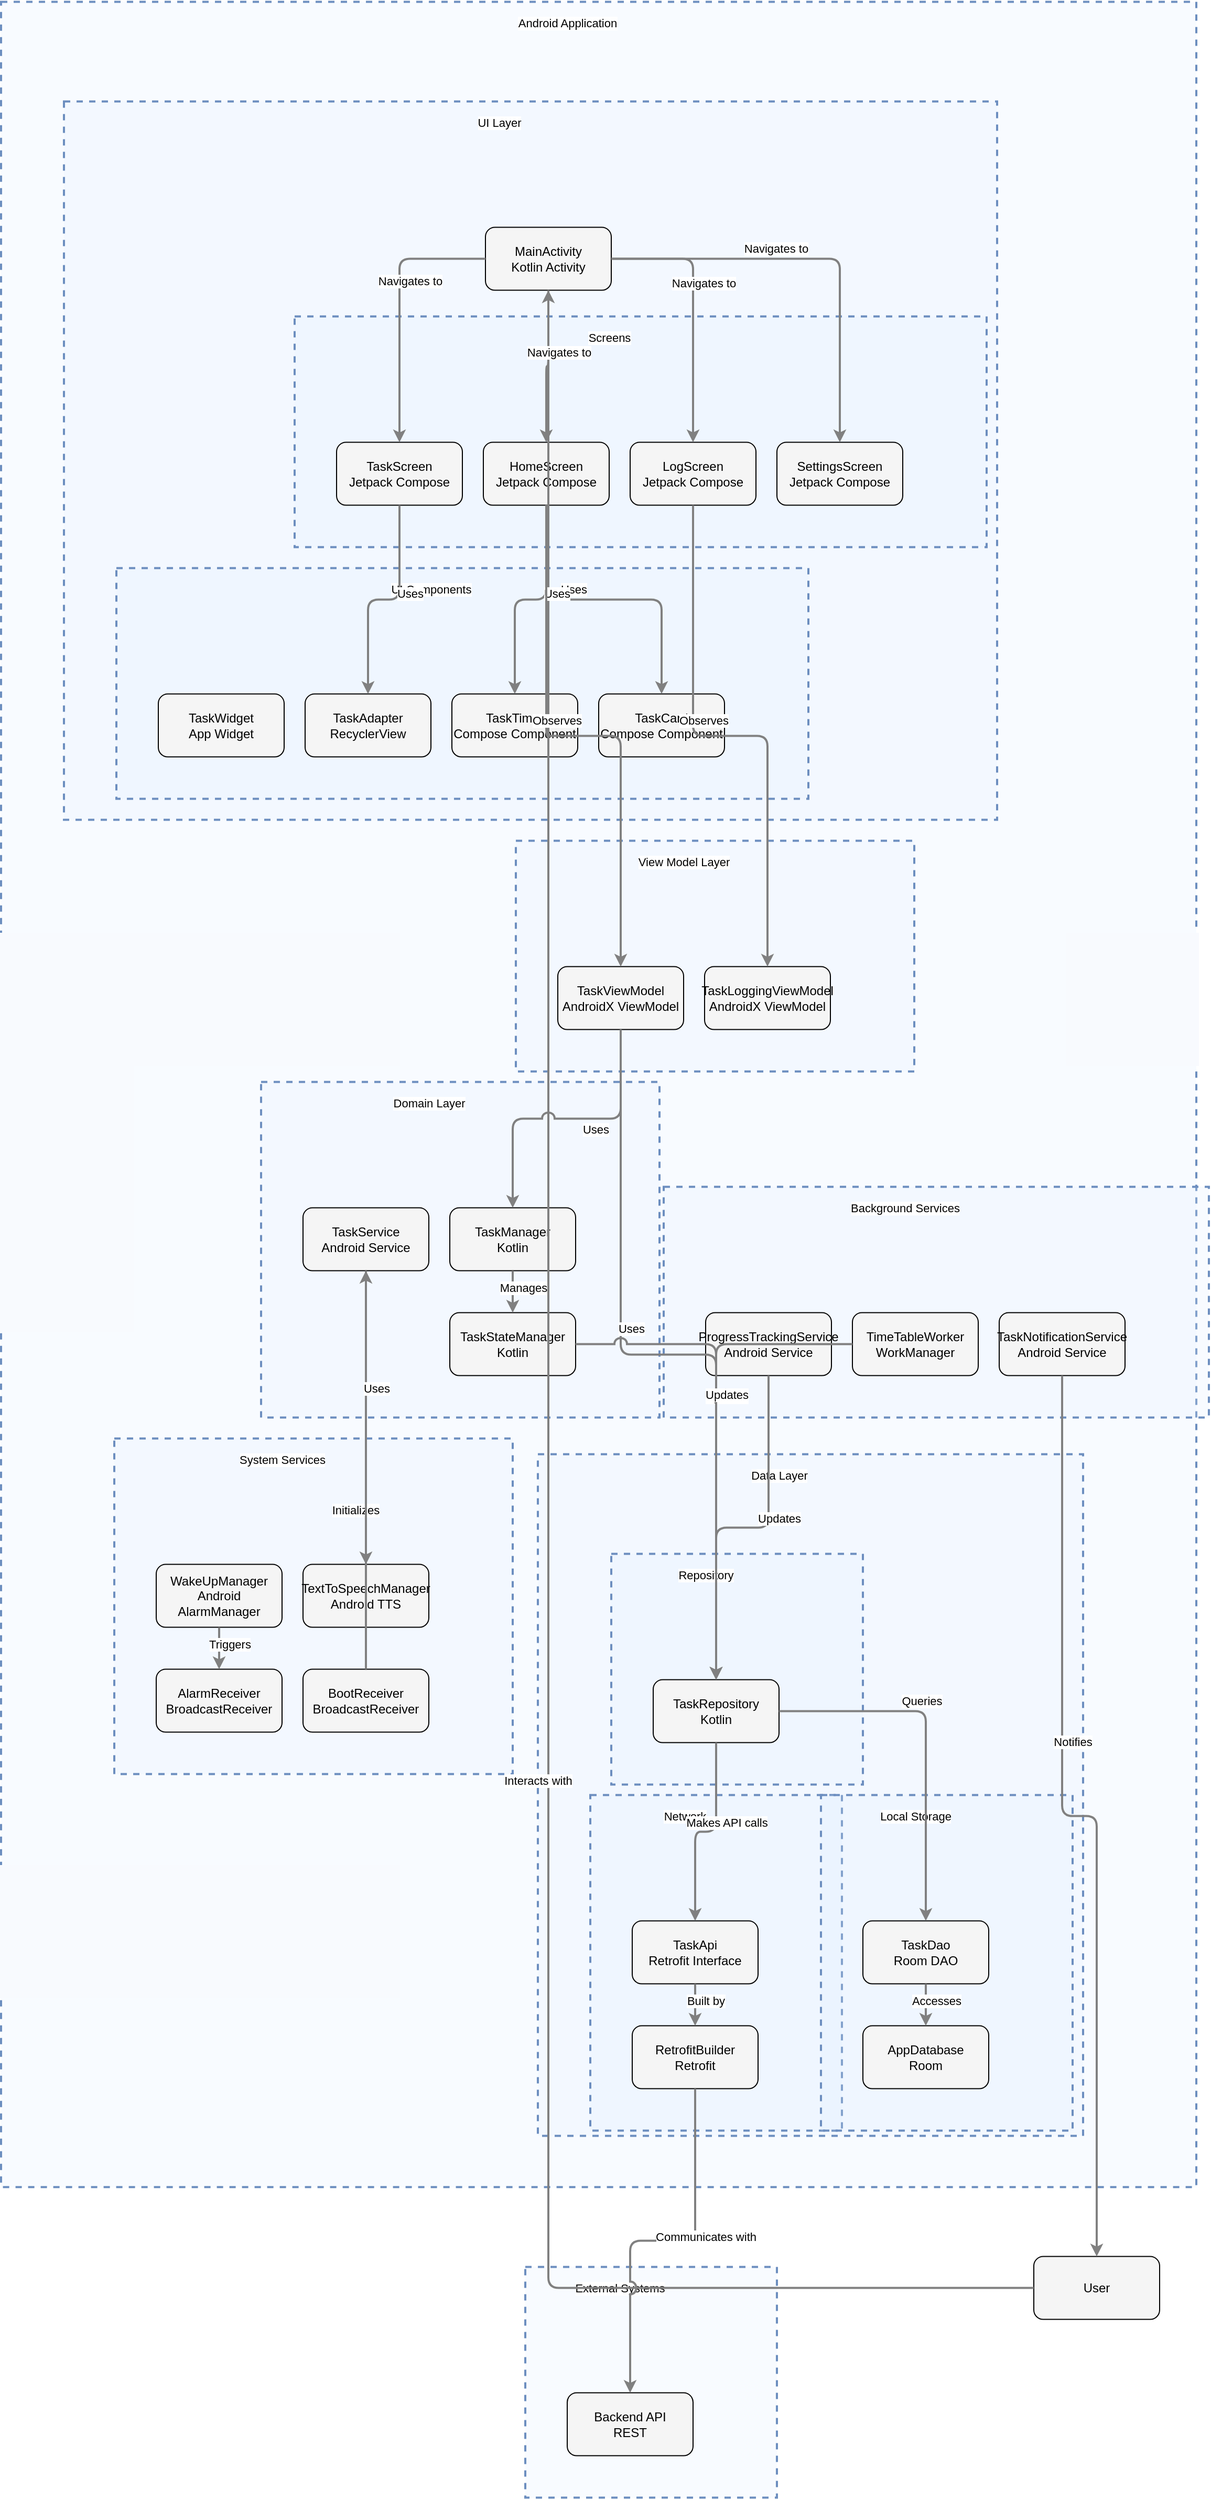 <?xml version="1.0" encoding="UTF-8"?>
      <mxfile version="14.6.5" type="device">
        <diagram id="codeviz-diagram" name="System Diagram">
          <mxGraphModel dx="1000" dy="1000" grid="1" gridSize="10" guides="1" tooltips="1" connect="1" arrows="1" fold="1" page="1" pageScale="1" pageWidth="1169" pageHeight="827" math="0" shadow="0">
            <root>
              <mxCell id="0"/>
              <mxCell id="1" parent="0"/>
              <mxCell id="Network" value="" style="html=1;whiteSpace=wrap;container=1;fillColor=#dae8fc;strokeColor=#6c8ebf;dashed=1;fillOpacity=20;strokeWidth=2;containerType=none;recursiveResize=0;movable=1;resizable=1;autosize=0;dropTarget=0" vertex="1" parent="subGraph8">
                <mxGeometry x="50" y="325" width="240" height="320" as="geometry"/>
              </mxCell>
              <mxCell id="Network_label" value="Network" style="edgeLabel;html=1;align=center;verticalAlign=middle;resizable=0;labelBackgroundColor=white;spacing=5" vertex="1" parent="subGraph8">
                <mxGeometry x="58" y="333" width="164" height="24" as="geometry"/>
              </mxCell>
<mxCell id="subGraph6" value="" style="html=1;whiteSpace=wrap;container=1;fillColor=#dae8fc;strokeColor=#6c8ebf;dashed=1;fillOpacity=20;strokeWidth=2;containerType=none;recursiveResize=0;movable=1;resizable=1;autosize=0;dropTarget=0" vertex="1" parent="subGraph8">
                <mxGeometry x="270" y="325" width="240" height="320" as="geometry"/>
              </mxCell>
              <mxCell id="subGraph6_label" value="Local Storage" style="edgeLabel;html=1;align=center;verticalAlign=middle;resizable=0;labelBackgroundColor=white;spacing=5" vertex="1" parent="subGraph8">
                <mxGeometry x="278" y="333" width="164" height="24" as="geometry"/>
              </mxCell>
<mxCell id="Repository" value="" style="html=1;whiteSpace=wrap;container=1;fillColor=#dae8fc;strokeColor=#6c8ebf;dashed=1;fillOpacity=20;strokeWidth=2;containerType=none;recursiveResize=0;movable=1;resizable=1;autosize=0;dropTarget=0" vertex="1" parent="subGraph8">
                <mxGeometry x="70" y="95" width="240" height="220" as="geometry"/>
              </mxCell>
              <mxCell id="Repository_label" value="Repository" style="edgeLabel;html=1;align=center;verticalAlign=middle;resizable=0;labelBackgroundColor=white;spacing=5" vertex="1" parent="subGraph8">
                <mxGeometry x="78" y="103" width="164" height="24" as="geometry"/>
              </mxCell>
<mxCell id="subGraph1" value="" style="html=1;whiteSpace=wrap;container=1;fillColor=#dae8fc;strokeColor=#6c8ebf;dashed=1;fillOpacity=20;strokeWidth=2;containerType=none;recursiveResize=0;movable=1;resizable=1;autosize=0;dropTarget=0" vertex="1" parent="subGraph2">
                <mxGeometry x="50" y="445" width="660" height="220" as="geometry"/>
              </mxCell>
              <mxCell id="subGraph1_label" value="UI Components" style="edgeLabel;html=1;align=center;verticalAlign=middle;resizable=0;labelBackgroundColor=white;spacing=5" vertex="1" parent="subGraph2">
                <mxGeometry x="58" y="453" width="584" height="24" as="geometry"/>
              </mxCell>
<mxCell id="Screens" value="" style="html=1;whiteSpace=wrap;container=1;fillColor=#dae8fc;strokeColor=#6c8ebf;dashed=1;fillOpacity=20;strokeWidth=2;containerType=none;recursiveResize=0;movable=1;resizable=1;autosize=0;dropTarget=0" vertex="1" parent="subGraph2">
                <mxGeometry x="220" y="205" width="660" height="220" as="geometry"/>
              </mxCell>
              <mxCell id="Screens_label" value="Screens" style="edgeLabel;html=1;align=center;verticalAlign=middle;resizable=0;labelBackgroundColor=white;spacing=5" vertex="1" parent="subGraph2">
                <mxGeometry x="228" y="213" width="584" height="24" as="geometry"/>
              </mxCell>
<mxCell id="subGraph10" value="" style="html=1;whiteSpace=wrap;container=1;fillColor=#dae8fc;strokeColor=#6c8ebf;dashed=1;fillOpacity=20;strokeWidth=2;containerType=none;recursiveResize=0;movable=1;resizable=1;autosize=0;dropTarget=0" vertex="1" parent="subGraph11">
                <mxGeometry x="108" y="1370" width="380" height="320" as="geometry"/>
              </mxCell>
              <mxCell id="subGraph10_label" value="System Services" style="edgeLabel;html=1;align=center;verticalAlign=middle;resizable=0;labelBackgroundColor=white;spacing=5" vertex="1" parent="subGraph11">
                <mxGeometry x="116" y="1378" width="304" height="24" as="geometry"/>
              </mxCell>
<mxCell id="subGraph9" value="" style="html=1;whiteSpace=wrap;container=1;fillColor=#dae8fc;strokeColor=#6c8ebf;dashed=1;fillOpacity=20;strokeWidth=2;containerType=none;recursiveResize=0;movable=1;resizable=1;autosize=0;dropTarget=0" vertex="1" parent="subGraph11">
                <mxGeometry x="632" y="1130" width="520" height="220" as="geometry"/>
              </mxCell>
              <mxCell id="subGraph9_label" value="Background Services" style="edgeLabel;html=1;align=center;verticalAlign=middle;resizable=0;labelBackgroundColor=white;spacing=5" vertex="1" parent="subGraph11">
                <mxGeometry x="640" y="1138" width="444" height="24" as="geometry"/>
              </mxCell>
<mxCell id="subGraph8" value="" style="html=1;whiteSpace=wrap;container=1;fillColor=#dae8fc;strokeColor=#6c8ebf;dashed=1;fillOpacity=20;strokeWidth=2;containerType=none;recursiveResize=0;movable=1;resizable=1;autosize=0;dropTarget=0" vertex="1" parent="subGraph11">
                <mxGeometry x="512" y="1385" width="520" height="650" as="geometry"/>
              </mxCell>
              <mxCell id="subGraph8_label" value="Data Layer" style="edgeLabel;html=1;align=center;verticalAlign=middle;resizable=0;labelBackgroundColor=white;spacing=5" vertex="1" parent="subGraph11">
                <mxGeometry x="520" y="1393" width="444" height="24" as="geometry"/>
              </mxCell>
<mxCell id="subGraph4" value="" style="html=1;whiteSpace=wrap;container=1;fillColor=#dae8fc;strokeColor=#6c8ebf;dashed=1;fillOpacity=20;strokeWidth=2;containerType=none;recursiveResize=0;movable=1;resizable=1;autosize=0;dropTarget=0" vertex="1" parent="subGraph11">
                <mxGeometry x="248" y="1030" width="380" height="320" as="geometry"/>
              </mxCell>
              <mxCell id="subGraph4_label" value="Domain Layer" style="edgeLabel;html=1;align=center;verticalAlign=middle;resizable=0;labelBackgroundColor=white;spacing=5" vertex="1" parent="subGraph11">
                <mxGeometry x="256" y="1038" width="304" height="24" as="geometry"/>
              </mxCell>
<mxCell id="subGraph3" value="" style="html=1;whiteSpace=wrap;container=1;fillColor=#dae8fc;strokeColor=#6c8ebf;dashed=1;fillOpacity=20;strokeWidth=2;containerType=none;recursiveResize=0;movable=1;resizable=1;autosize=0;dropTarget=0" vertex="1" parent="subGraph11">
                <mxGeometry x="491" y="800" width="380" height="220" as="geometry"/>
              </mxCell>
              <mxCell id="subGraph3_label" value="View Model Layer" style="edgeLabel;html=1;align=center;verticalAlign=middle;resizable=0;labelBackgroundColor=white;spacing=5" vertex="1" parent="subGraph11">
                <mxGeometry x="499" y="808" width="304" height="24" as="geometry"/>
              </mxCell>
<mxCell id="subGraph2" value="" style="html=1;whiteSpace=wrap;container=1;fillColor=#dae8fc;strokeColor=#6c8ebf;dashed=1;fillOpacity=20;strokeWidth=2;containerType=none;recursiveResize=0;movable=1;resizable=1;autosize=0;dropTarget=0" vertex="1" parent="subGraph11">
                <mxGeometry x="60" y="95" width="890" height="685" as="geometry"/>
              </mxCell>
              <mxCell id="subGraph2_label" value="UI Layer" style="edgeLabel;html=1;align=center;verticalAlign=middle;resizable=0;labelBackgroundColor=white;spacing=5" vertex="1" parent="subGraph11">
                <mxGeometry x="68" y="103" width="814" height="24" as="geometry"/>
              </mxCell>
<mxCell id="subGraph12" value="" style="html=1;whiteSpace=wrap;container=1;fillColor=#dae8fc;strokeColor=#6c8ebf;dashed=1;fillOpacity=20;strokeWidth=2;containerType=none;recursiveResize=0;movable=1;resizable=1;autosize=0;dropTarget=0" vertex="1" parent="1">
                <mxGeometry x="554" y="2228.8" width="240" height="220" as="geometry"/>
              </mxCell>
              <mxCell id="subGraph12_label" value="External Systems" style="edgeLabel;html=1;align=center;verticalAlign=middle;resizable=0;labelBackgroundColor=white;spacing=5" vertex="1" parent="1">
                <mxGeometry x="562" y="2236.8" width="164" height="24" as="geometry"/>
              </mxCell>
<mxCell id="subGraph11" value="" style="html=1;whiteSpace=wrap;container=1;fillColor=#dae8fc;strokeColor=#6c8ebf;dashed=1;fillOpacity=20;strokeWidth=2;containerType=none;recursiveResize=0;movable=1;resizable=1;autosize=0;dropTarget=0" vertex="1" parent="1">
                <mxGeometry x="54" y="68.8" width="1140" height="2083.8" as="geometry"/>
              </mxCell>
              <mxCell id="subGraph11_label" value="Android Application" style="edgeLabel;html=1;align=center;verticalAlign=middle;resizable=0;labelBackgroundColor=white;spacing=5" vertex="1" parent="1">
                <mxGeometry x="62" y="76.8" width="1064" height="24" as="geometry"/>
              </mxCell>
              <mxCell id="User" value="User" style="rounded=1;whiteSpace=wrap;html=1;fillColor=#f5f5f5" vertex="1" parent="1">
                    <mxGeometry x="1039" y="2218.8" width="120" height="60" as="geometry"/>
                  </mxCell>
<mxCell id="MainActivity" value="MainActivity&lt;br&gt;Kotlin Activity" style="rounded=1;whiteSpace=wrap;html=1;fillColor=#f5f5f5" vertex="1" parent="subGraph2">
                    <mxGeometry x="402" y="120" width="120" height="60" as="geometry"/>
                  </mxCell>
<mxCell id="HomeScreen" value="HomeScreen&lt;br&gt;Jetpack Compose" style="rounded=1;whiteSpace=wrap;html=1;fillColor=#f5f5f5" vertex="1" parent="Screens">
                    <mxGeometry x="180" y="120" width="120" height="60" as="geometry"/>
                  </mxCell>
<mxCell id="LogScreen" value="LogScreen&lt;br&gt;Jetpack Compose" style="rounded=1;whiteSpace=wrap;html=1;fillColor=#f5f5f5" vertex="1" parent="Screens">
                    <mxGeometry x="320" y="120" width="120" height="60" as="geometry"/>
                  </mxCell>
<mxCell id="SettingsScreen" value="SettingsScreen&lt;br&gt;Jetpack Compose" style="rounded=1;whiteSpace=wrap;html=1;fillColor=#f5f5f5" vertex="1" parent="Screens">
                    <mxGeometry x="460" y="120" width="120" height="60" as="geometry"/>
                  </mxCell>
<mxCell id="TaskScreen" value="TaskScreen&lt;br&gt;Jetpack Compose" style="rounded=1;whiteSpace=wrap;html=1;fillColor=#f5f5f5" vertex="1" parent="Screens">
                    <mxGeometry x="40" y="120" width="120" height="60" as="geometry"/>
                  </mxCell>
<mxCell id="TaskCard" value="TaskCard&lt;br&gt;Compose Component" style="rounded=1;whiteSpace=wrap;html=1;fillColor=#f5f5f5" vertex="1" parent="subGraph1">
                    <mxGeometry x="460" y="120" width="120" height="60" as="geometry"/>
                  </mxCell>
<mxCell id="TaskTimer" value="TaskTimer&lt;br&gt;Compose Component" style="rounded=1;whiteSpace=wrap;html=1;fillColor=#f5f5f5" vertex="1" parent="subGraph1">
                    <mxGeometry x="320" y="120" width="120" height="60" as="geometry"/>
                  </mxCell>
<mxCell id="TaskWidget" value="TaskWidget&lt;br&gt;App Widget" style="rounded=1;whiteSpace=wrap;html=1;fillColor=#f5f5f5" vertex="1" parent="subGraph1">
                    <mxGeometry x="40" y="120" width="120" height="60" as="geometry"/>
                  </mxCell>
<mxCell id="TaskAdapter" value="TaskAdapter&lt;br&gt;RecyclerView" style="rounded=1;whiteSpace=wrap;html=1;fillColor=#f5f5f5" vertex="1" parent="subGraph1">
                    <mxGeometry x="180" y="120" width="120" height="60" as="geometry"/>
                  </mxCell>
<mxCell id="TaskViewModel" value="TaskViewModel&lt;br&gt;AndroidX ViewModel" style="rounded=1;whiteSpace=wrap;html=1;fillColor=#f5f5f5" vertex="1" parent="subGraph3">
                    <mxGeometry x="40" y="120" width="120" height="60" as="geometry"/>
                  </mxCell>
<mxCell id="TaskLoggingViewModel" value="TaskLoggingViewModel&lt;br&gt;AndroidX ViewModel" style="rounded=1;whiteSpace=wrap;html=1;fillColor=#f5f5f5" vertex="1" parent="subGraph3">
                    <mxGeometry x="180" y="120" width="120" height="60" as="geometry"/>
                  </mxCell>
<mxCell id="TaskManager" value="TaskManager&lt;br&gt;Kotlin" style="rounded=1;whiteSpace=wrap;html=1;fillColor=#f5f5f5" vertex="1" parent="subGraph4">
                    <mxGeometry x="180" y="120" width="120" height="60" as="geometry"/>
                  </mxCell>
<mxCell id="TaskStateManager" value="TaskStateManager&lt;br&gt;Kotlin" style="rounded=1;whiteSpace=wrap;html=1;fillColor=#f5f5f5" vertex="1" parent="subGraph4">
                    <mxGeometry x="180" y="220" width="120" height="60" as="geometry"/>
                  </mxCell>
<mxCell id="TaskService" value="TaskService&lt;br&gt;Android Service" style="rounded=1;whiteSpace=wrap;html=1;fillColor=#f5f5f5" vertex="1" parent="subGraph4">
                    <mxGeometry x="40" y="120" width="120" height="60" as="geometry"/>
                  </mxCell>
<mxCell id="TaskRepository" value="TaskRepository&lt;br&gt;Kotlin" style="rounded=1;whiteSpace=wrap;html=1;fillColor=#f5f5f5" vertex="1" parent="Repository">
                    <mxGeometry x="40" y="120" width="120" height="60" as="geometry"/>
                  </mxCell>
<mxCell id="AppDatabase" value="AppDatabase&lt;br&gt;Room" style="rounded=1;whiteSpace=wrap;html=1;fillColor=#f5f5f5" vertex="1" parent="subGraph6">
                    <mxGeometry x="40" y="220" width="120" height="60" as="geometry"/>
                  </mxCell>
<mxCell id="TaskDao" value="TaskDao&lt;br&gt;Room DAO" style="rounded=1;whiteSpace=wrap;html=1;fillColor=#f5f5f5" vertex="1" parent="subGraph6">
                    <mxGeometry x="40" y="120" width="120" height="60" as="geometry"/>
                  </mxCell>
<mxCell id="RetrofitBuilder" value="RetrofitBuilder&lt;br&gt;Retrofit" style="rounded=1;whiteSpace=wrap;html=1;fillColor=#f5f5f5" vertex="1" parent="Network">
                    <mxGeometry x="40" y="220" width="120" height="60" as="geometry"/>
                  </mxCell>
<mxCell id="TaskApi" value="TaskApi&lt;br&gt;Retrofit Interface" style="rounded=1;whiteSpace=wrap;html=1;fillColor=#f5f5f5" vertex="1" parent="Network">
                    <mxGeometry x="40" y="120" width="120" height="60" as="geometry"/>
                  </mxCell>
<mxCell id="TimeTableWorker" value="TimeTableWorker&lt;br&gt;WorkManager" style="rounded=1;whiteSpace=wrap;html=1;fillColor=#f5f5f5" vertex="1" parent="subGraph9">
                    <mxGeometry x="180" y="120" width="120" height="60" as="geometry"/>
                  </mxCell>
<mxCell id="ProgressTrackingService" value="ProgressTrackingService&lt;br&gt;Android Service" style="rounded=1;whiteSpace=wrap;html=1;fillColor=#f5f5f5" vertex="1" parent="subGraph9">
                    <mxGeometry x="40" y="120" width="120" height="60" as="geometry"/>
                  </mxCell>
<mxCell id="TaskNotificationService" value="TaskNotificationService&lt;br&gt;Android Service" style="rounded=1;whiteSpace=wrap;html=1;fillColor=#f5f5f5" vertex="1" parent="subGraph9">
                    <mxGeometry x="320" y="120" width="120" height="60" as="geometry"/>
                  </mxCell>
<mxCell id="TextToSpeechManager" value="TextToSpeechManager&lt;br&gt;Android TTS" style="rounded=1;whiteSpace=wrap;html=1;fillColor=#f5f5f5" vertex="1" parent="subGraph10">
                    <mxGeometry x="180" y="120" width="120" height="60" as="geometry"/>
                  </mxCell>
<mxCell id="WakeUpManager" value="WakeUpManager&lt;br&gt;Android AlarmManager" style="rounded=1;whiteSpace=wrap;html=1;fillColor=#f5f5f5" vertex="1" parent="subGraph10">
                    <mxGeometry x="40" y="120" width="120" height="60" as="geometry"/>
                  </mxCell>
<mxCell id="AlarmReceiver" value="AlarmReceiver&lt;br&gt;BroadcastReceiver" style="rounded=1;whiteSpace=wrap;html=1;fillColor=#f5f5f5" vertex="1" parent="subGraph10">
                    <mxGeometry x="40" y="220" width="120" height="60" as="geometry"/>
                  </mxCell>
<mxCell id="BootReceiver" value="BootReceiver&lt;br&gt;BroadcastReceiver" style="rounded=1;whiteSpace=wrap;html=1;fillColor=#f5f5f5" vertex="1" parent="subGraph10">
                    <mxGeometry x="180" y="220" width="120" height="60" as="geometry"/>
                  </mxCell>
<mxCell id="Backend" value="Backend API&lt;br&gt;REST" style="rounded=1;whiteSpace=wrap;html=1;fillColor=#f5f5f5" vertex="1" parent="subGraph12">
                    <mxGeometry x="40" y="120" width="120" height="60" as="geometry"/>
                  </mxCell>
              <mxCell id="edge-L_User_MainActivity_0" style="edgeStyle=orthogonalEdgeStyle;rounded=1;orthogonalLoop=1;jettySize=auto;html=1;strokeColor=#808080;strokeWidth=2;jumpStyle=arc;jumpSize=10;spacing=15;labelBackgroundColor=white;labelBorderColor=none" edge="1" parent="1" source="User" target="MainActivity">
                  <mxGeometry relative="1" as="geometry"/>
                </mxCell>
                <mxCell id="edge-L_User_MainActivity_0_label" value="Interacts with" style="edgeLabel;html=1;align=center;verticalAlign=middle;resizable=0;points=[];" vertex="1" connectable="0" parent="edge-L_User_MainActivity_0">
                  <mxGeometry x="-0.2" y="10" relative="1" as="geometry">
                    <mxPoint as="offset"/>
                  </mxGeometry>
                </mxCell>
<mxCell id="edge-L_MainActivity_HomeScreen_1" style="edgeStyle=orthogonalEdgeStyle;rounded=1;orthogonalLoop=1;jettySize=auto;html=1;strokeColor=#808080;strokeWidth=2;jumpStyle=arc;jumpSize=10;spacing=15;labelBackgroundColor=white;labelBorderColor=none" edge="1" parent="1" source="MainActivity" target="HomeScreen">
                  <mxGeometry relative="1" as="geometry"/>
                </mxCell>
                <mxCell id="edge-L_MainActivity_HomeScreen_1_label" value="Navigates to" style="edgeLabel;html=1;align=center;verticalAlign=middle;resizable=0;points=[];" vertex="1" connectable="0" parent="edge-L_MainActivity_HomeScreen_1">
                  <mxGeometry x="-0.2" y="10" relative="1" as="geometry">
                    <mxPoint as="offset"/>
                  </mxGeometry>
                </mxCell>
<mxCell id="edge-L_MainActivity_LogScreen_2" style="edgeStyle=orthogonalEdgeStyle;rounded=1;orthogonalLoop=1;jettySize=auto;html=1;strokeColor=#808080;strokeWidth=2;jumpStyle=arc;jumpSize=10;spacing=15;labelBackgroundColor=white;labelBorderColor=none" edge="1" parent="1" source="MainActivity" target="LogScreen">
                  <mxGeometry relative="1" as="geometry"/>
                </mxCell>
                <mxCell id="edge-L_MainActivity_LogScreen_2_label" value="Navigates to" style="edgeLabel;html=1;align=center;verticalAlign=middle;resizable=0;points=[];" vertex="1" connectable="0" parent="edge-L_MainActivity_LogScreen_2">
                  <mxGeometry x="-0.2" y="10" relative="1" as="geometry">
                    <mxPoint as="offset"/>
                  </mxGeometry>
                </mxCell>
<mxCell id="edge-L_MainActivity_SettingsScreen_3" style="edgeStyle=orthogonalEdgeStyle;rounded=1;orthogonalLoop=1;jettySize=auto;html=1;strokeColor=#808080;strokeWidth=2;jumpStyle=arc;jumpSize=10;spacing=15;labelBackgroundColor=white;labelBorderColor=none" edge="1" parent="1" source="MainActivity" target="SettingsScreen">
                  <mxGeometry relative="1" as="geometry"/>
                </mxCell>
                <mxCell id="edge-L_MainActivity_SettingsScreen_3_label" value="Navigates to" style="edgeLabel;html=1;align=center;verticalAlign=middle;resizable=0;points=[];" vertex="1" connectable="0" parent="edge-L_MainActivity_SettingsScreen_3">
                  <mxGeometry x="-0.2" y="10" relative="1" as="geometry">
                    <mxPoint as="offset"/>
                  </mxGeometry>
                </mxCell>
<mxCell id="edge-L_MainActivity_TaskScreen_4" style="edgeStyle=orthogonalEdgeStyle;rounded=1;orthogonalLoop=1;jettySize=auto;html=1;strokeColor=#808080;strokeWidth=2;jumpStyle=arc;jumpSize=10;spacing=15;labelBackgroundColor=white;labelBorderColor=none" edge="1" parent="1" source="MainActivity" target="TaskScreen">
                  <mxGeometry relative="1" as="geometry"/>
                </mxCell>
                <mxCell id="edge-L_MainActivity_TaskScreen_4_label" value="Navigates to" style="edgeLabel;html=1;align=center;verticalAlign=middle;resizable=0;points=[];" vertex="1" connectable="0" parent="edge-L_MainActivity_TaskScreen_4">
                  <mxGeometry x="-0.2" y="10" relative="1" as="geometry">
                    <mxPoint as="offset"/>
                  </mxGeometry>
                </mxCell>
<mxCell id="edge-L_HomeScreen_TaskCard_5" style="edgeStyle=orthogonalEdgeStyle;rounded=1;orthogonalLoop=1;jettySize=auto;html=1;strokeColor=#808080;strokeWidth=2;jumpStyle=arc;jumpSize=10;spacing=15;labelBackgroundColor=white;labelBorderColor=none" edge="1" parent="1" source="HomeScreen" target="TaskCard">
                  <mxGeometry relative="1" as="geometry"/>
                </mxCell>
                <mxCell id="edge-L_HomeScreen_TaskCard_5_label" value="Uses" style="edgeLabel;html=1;align=center;verticalAlign=middle;resizable=0;points=[];" vertex="1" connectable="0" parent="edge-L_HomeScreen_TaskCard_5">
                  <mxGeometry x="-0.2" y="10" relative="1" as="geometry">
                    <mxPoint as="offset"/>
                  </mxGeometry>
                </mxCell>
<mxCell id="edge-L_HomeScreen_TaskTimer_6" style="edgeStyle=orthogonalEdgeStyle;rounded=1;orthogonalLoop=1;jettySize=auto;html=1;strokeColor=#808080;strokeWidth=2;jumpStyle=arc;jumpSize=10;spacing=15;labelBackgroundColor=white;labelBorderColor=none" edge="1" parent="1" source="HomeScreen" target="TaskTimer">
                  <mxGeometry relative="1" as="geometry"/>
                </mxCell>
                <mxCell id="edge-L_HomeScreen_TaskTimer_6_label" value="Uses" style="edgeLabel;html=1;align=center;verticalAlign=middle;resizable=0;points=[];" vertex="1" connectable="0" parent="edge-L_HomeScreen_TaskTimer_6">
                  <mxGeometry x="-0.2" y="10" relative="1" as="geometry">
                    <mxPoint as="offset"/>
                  </mxGeometry>
                </mxCell>
<mxCell id="edge-L_TaskScreen_TaskAdapter_7" style="edgeStyle=orthogonalEdgeStyle;rounded=1;orthogonalLoop=1;jettySize=auto;html=1;strokeColor=#808080;strokeWidth=2;jumpStyle=arc;jumpSize=10;spacing=15;labelBackgroundColor=white;labelBorderColor=none" edge="1" parent="1" source="TaskScreen" target="TaskAdapter">
                  <mxGeometry relative="1" as="geometry"/>
                </mxCell>
                <mxCell id="edge-L_TaskScreen_TaskAdapter_7_label" value="Uses" style="edgeLabel;html=1;align=center;verticalAlign=middle;resizable=0;points=[];" vertex="1" connectable="0" parent="edge-L_TaskScreen_TaskAdapter_7">
                  <mxGeometry x="-0.2" y="10" relative="1" as="geometry">
                    <mxPoint as="offset"/>
                  </mxGeometry>
                </mxCell>
<mxCell id="edge-L_HomeScreen_TaskViewModel_8" style="edgeStyle=orthogonalEdgeStyle;rounded=1;orthogonalLoop=1;jettySize=auto;html=1;strokeColor=#808080;strokeWidth=2;jumpStyle=arc;jumpSize=10;spacing=15;labelBackgroundColor=white;labelBorderColor=none" edge="1" parent="1" source="HomeScreen" target="TaskViewModel">
                  <mxGeometry relative="1" as="geometry"/>
                </mxCell>
                <mxCell id="edge-L_HomeScreen_TaskViewModel_8_label" value="Observes" style="edgeLabel;html=1;align=center;verticalAlign=middle;resizable=0;points=[];" vertex="1" connectable="0" parent="edge-L_HomeScreen_TaskViewModel_8">
                  <mxGeometry x="-0.2" y="10" relative="1" as="geometry">
                    <mxPoint as="offset"/>
                  </mxGeometry>
                </mxCell>
<mxCell id="edge-L_LogScreen_TaskLoggingViewModel_9" style="edgeStyle=orthogonalEdgeStyle;rounded=1;orthogonalLoop=1;jettySize=auto;html=1;strokeColor=#808080;strokeWidth=2;jumpStyle=arc;jumpSize=10;spacing=15;labelBackgroundColor=white;labelBorderColor=none" edge="1" parent="1" source="LogScreen" target="TaskLoggingViewModel">
                  <mxGeometry relative="1" as="geometry"/>
                </mxCell>
                <mxCell id="edge-L_LogScreen_TaskLoggingViewModel_9_label" value="Observes" style="edgeLabel;html=1;align=center;verticalAlign=middle;resizable=0;points=[];" vertex="1" connectable="0" parent="edge-L_LogScreen_TaskLoggingViewModel_9">
                  <mxGeometry x="-0.2" y="10" relative="1" as="geometry">
                    <mxPoint as="offset"/>
                  </mxGeometry>
                </mxCell>
<mxCell id="edge-L_TaskViewModel_TaskManager_10" style="edgeStyle=orthogonalEdgeStyle;rounded=1;orthogonalLoop=1;jettySize=auto;html=1;strokeColor=#808080;strokeWidth=2;jumpStyle=arc;jumpSize=10;spacing=15;labelBackgroundColor=white;labelBorderColor=none" edge="1" parent="1" source="TaskViewModel" target="TaskManager">
                  <mxGeometry relative="1" as="geometry"/>
                </mxCell>
                <mxCell id="edge-L_TaskViewModel_TaskManager_10_label" value="Uses" style="edgeLabel;html=1;align=center;verticalAlign=middle;resizable=0;points=[];" vertex="1" connectable="0" parent="edge-L_TaskViewModel_TaskManager_10">
                  <mxGeometry x="-0.2" y="10" relative="1" as="geometry">
                    <mxPoint as="offset"/>
                  </mxGeometry>
                </mxCell>
<mxCell id="edge-L_TaskViewModel_TaskRepository_11" style="edgeStyle=orthogonalEdgeStyle;rounded=1;orthogonalLoop=1;jettySize=auto;html=1;strokeColor=#808080;strokeWidth=2;jumpStyle=arc;jumpSize=10;spacing=15;labelBackgroundColor=white;labelBorderColor=none" edge="1" parent="1" source="TaskViewModel" target="TaskRepository">
                  <mxGeometry relative="1" as="geometry"/>
                </mxCell>
                <mxCell id="edge-L_TaskViewModel_TaskRepository_11_label" value="Uses" style="edgeLabel;html=1;align=center;verticalAlign=middle;resizable=0;points=[];" vertex="1" connectable="0" parent="edge-L_TaskViewModel_TaskRepository_11">
                  <mxGeometry x="-0.2" y="10" relative="1" as="geometry">
                    <mxPoint as="offset"/>
                  </mxGeometry>
                </mxCell>
<mxCell id="edge-L_TaskRepository_TaskDao_12" style="edgeStyle=orthogonalEdgeStyle;rounded=1;orthogonalLoop=1;jettySize=auto;html=1;strokeColor=#808080;strokeWidth=2;jumpStyle=arc;jumpSize=10;spacing=15;labelBackgroundColor=white;labelBorderColor=none" edge="1" parent="1" source="TaskRepository" target="TaskDao">
                  <mxGeometry relative="1" as="geometry"/>
                </mxCell>
                <mxCell id="edge-L_TaskRepository_TaskDao_12_label" value="Queries" style="edgeLabel;html=1;align=center;verticalAlign=middle;resizable=0;points=[];" vertex="1" connectable="0" parent="edge-L_TaskRepository_TaskDao_12">
                  <mxGeometry x="-0.2" y="10" relative="1" as="geometry">
                    <mxPoint as="offset"/>
                  </mxGeometry>
                </mxCell>
<mxCell id="edge-L_TaskRepository_TaskApi_13" style="edgeStyle=orthogonalEdgeStyle;rounded=1;orthogonalLoop=1;jettySize=auto;html=1;strokeColor=#808080;strokeWidth=2;jumpStyle=arc;jumpSize=10;spacing=15;labelBackgroundColor=white;labelBorderColor=none" edge="1" parent="1" source="TaskRepository" target="TaskApi">
                  <mxGeometry relative="1" as="geometry"/>
                </mxCell>
                <mxCell id="edge-L_TaskRepository_TaskApi_13_label" value="Makes API calls" style="edgeLabel;html=1;align=center;verticalAlign=middle;resizable=0;points=[];" vertex="1" connectable="0" parent="edge-L_TaskRepository_TaskApi_13">
                  <mxGeometry x="-0.2" y="10" relative="1" as="geometry">
                    <mxPoint as="offset"/>
                  </mxGeometry>
                </mxCell>
<mxCell id="edge-L_TaskApi_RetrofitBuilder_14" style="edgeStyle=orthogonalEdgeStyle;rounded=1;orthogonalLoop=1;jettySize=auto;html=1;strokeColor=#808080;strokeWidth=2;jumpStyle=arc;jumpSize=10;spacing=15;labelBackgroundColor=white;labelBorderColor=none" edge="1" parent="1" source="TaskApi" target="RetrofitBuilder">
                  <mxGeometry relative="1" as="geometry"/>
                </mxCell>
                <mxCell id="edge-L_TaskApi_RetrofitBuilder_14_label" value="Built by" style="edgeLabel;html=1;align=center;verticalAlign=middle;resizable=0;points=[];" vertex="1" connectable="0" parent="edge-L_TaskApi_RetrofitBuilder_14">
                  <mxGeometry x="-0.2" y="10" relative="1" as="geometry">
                    <mxPoint as="offset"/>
                  </mxGeometry>
                </mxCell>
<mxCell id="edge-L_RetrofitBuilder_Backend_15" style="edgeStyle=orthogonalEdgeStyle;rounded=1;orthogonalLoop=1;jettySize=auto;html=1;strokeColor=#808080;strokeWidth=2;jumpStyle=arc;jumpSize=10;spacing=15;labelBackgroundColor=white;labelBorderColor=none" edge="1" parent="1" source="RetrofitBuilder" target="Backend">
                  <mxGeometry relative="1" as="geometry"/>
                </mxCell>
                <mxCell id="edge-L_RetrofitBuilder_Backend_15_label" value="Communicates with" style="edgeLabel;html=1;align=center;verticalAlign=middle;resizable=0;points=[];" vertex="1" connectable="0" parent="edge-L_RetrofitBuilder_Backend_15">
                  <mxGeometry x="-0.2" y="10" relative="1" as="geometry">
                    <mxPoint as="offset"/>
                  </mxGeometry>
                </mxCell>
<mxCell id="edge-L_TaskDao_AppDatabase_16" style="edgeStyle=orthogonalEdgeStyle;rounded=1;orthogonalLoop=1;jettySize=auto;html=1;strokeColor=#808080;strokeWidth=2;jumpStyle=arc;jumpSize=10;spacing=15;labelBackgroundColor=white;labelBorderColor=none" edge="1" parent="1" source="TaskDao" target="AppDatabase">
                  <mxGeometry relative="1" as="geometry"/>
                </mxCell>
                <mxCell id="edge-L_TaskDao_AppDatabase_16_label" value="Accesses" style="edgeLabel;html=1;align=center;verticalAlign=middle;resizable=0;points=[];" vertex="1" connectable="0" parent="edge-L_TaskDao_AppDatabase_16">
                  <mxGeometry x="-0.2" y="10" relative="1" as="geometry">
                    <mxPoint as="offset"/>
                  </mxGeometry>
                </mxCell>
<mxCell id="edge-L_TimeTableWorker_TaskRepository_17" style="edgeStyle=orthogonalEdgeStyle;rounded=1;orthogonalLoop=1;jettySize=auto;html=1;strokeColor=#808080;strokeWidth=2;jumpStyle=arc;jumpSize=10;spacing=15;labelBackgroundColor=white;labelBorderColor=none" edge="1" parent="1" source="TimeTableWorker" target="TaskRepository">
                  <mxGeometry relative="1" as="geometry"/>
                </mxCell>
                <mxCell id="edge-L_TimeTableWorker_TaskRepository_17_label" value="Updates" style="edgeLabel;html=1;align=center;verticalAlign=middle;resizable=0;points=[];" vertex="1" connectable="0" parent="edge-L_TimeTableWorker_TaskRepository_17">
                  <mxGeometry x="-0.2" y="10" relative="1" as="geometry">
                    <mxPoint as="offset"/>
                  </mxGeometry>
                </mxCell>
<mxCell id="edge-L_ProgressTrackingService_TaskRepository_18" style="edgeStyle=orthogonalEdgeStyle;rounded=1;orthogonalLoop=1;jettySize=auto;html=1;strokeColor=#808080;strokeWidth=2;jumpStyle=arc;jumpSize=10;spacing=15;labelBackgroundColor=white;labelBorderColor=none" edge="1" parent="1" source="ProgressTrackingService" target="TaskRepository">
                  <mxGeometry relative="1" as="geometry"/>
                </mxCell>
                <mxCell id="edge-L_ProgressTrackingService_TaskRepository_18_label" value="Updates" style="edgeLabel;html=1;align=center;verticalAlign=middle;resizable=0;points=[];" vertex="1" connectable="0" parent="edge-L_ProgressTrackingService_TaskRepository_18">
                  <mxGeometry x="-0.2" y="10" relative="1" as="geometry">
                    <mxPoint as="offset"/>
                  </mxGeometry>
                </mxCell>
<mxCell id="edge-L_TaskNotificationService_User_19" style="edgeStyle=orthogonalEdgeStyle;rounded=1;orthogonalLoop=1;jettySize=auto;html=1;strokeColor=#808080;strokeWidth=2;jumpStyle=arc;jumpSize=10;spacing=15;labelBackgroundColor=white;labelBorderColor=none" edge="1" parent="1" source="TaskNotificationService" target="User">
                  <mxGeometry relative="1" as="geometry"/>
                </mxCell>
                <mxCell id="edge-L_TaskNotificationService_User_19_label" value="Notifies" style="edgeLabel;html=1;align=center;verticalAlign=middle;resizable=0;points=[];" vertex="1" connectable="0" parent="edge-L_TaskNotificationService_User_19">
                  <mxGeometry x="-0.2" y="10" relative="1" as="geometry">
                    <mxPoint as="offset"/>
                  </mxGeometry>
                </mxCell>
<mxCell id="edge-L_WakeUpManager_AlarmReceiver_20" style="edgeStyle=orthogonalEdgeStyle;rounded=1;orthogonalLoop=1;jettySize=auto;html=1;strokeColor=#808080;strokeWidth=2;jumpStyle=arc;jumpSize=10;spacing=15;labelBackgroundColor=white;labelBorderColor=none" edge="1" parent="1" source="WakeUpManager" target="AlarmReceiver">
                  <mxGeometry relative="1" as="geometry"/>
                </mxCell>
                <mxCell id="edge-L_WakeUpManager_AlarmReceiver_20_label" value="Triggers" style="edgeLabel;html=1;align=center;verticalAlign=middle;resizable=0;points=[];" vertex="1" connectable="0" parent="edge-L_WakeUpManager_AlarmReceiver_20">
                  <mxGeometry x="-0.2" y="10" relative="1" as="geometry">
                    <mxPoint as="offset"/>
                  </mxGeometry>
                </mxCell>
<mxCell id="edge-L_BootReceiver_TaskService_21" style="edgeStyle=orthogonalEdgeStyle;rounded=1;orthogonalLoop=1;jettySize=auto;html=1;strokeColor=#808080;strokeWidth=2;jumpStyle=arc;jumpSize=10;spacing=15;labelBackgroundColor=white;labelBorderColor=none" edge="1" parent="1" source="BootReceiver" target="TaskService">
                  <mxGeometry relative="1" as="geometry"/>
                </mxCell>
                <mxCell id="edge-L_BootReceiver_TaskService_21_label" value="Initializes" style="edgeLabel;html=1;align=center;verticalAlign=middle;resizable=0;points=[];" vertex="1" connectable="0" parent="edge-L_BootReceiver_TaskService_21">
                  <mxGeometry x="-0.2" y="10" relative="1" as="geometry">
                    <mxPoint as="offset"/>
                  </mxGeometry>
                </mxCell>
<mxCell id="edge-L_TaskService_TextToSpeechManager_22" style="edgeStyle=orthogonalEdgeStyle;rounded=1;orthogonalLoop=1;jettySize=auto;html=1;strokeColor=#808080;strokeWidth=2;jumpStyle=arc;jumpSize=10;spacing=15;labelBackgroundColor=white;labelBorderColor=none" edge="1" parent="1" source="TaskService" target="TextToSpeechManager">
                  <mxGeometry relative="1" as="geometry"/>
                </mxCell>
                <mxCell id="edge-L_TaskService_TextToSpeechManager_22_label" value="Uses" style="edgeLabel;html=1;align=center;verticalAlign=middle;resizable=0;points=[];" vertex="1" connectable="0" parent="edge-L_TaskService_TextToSpeechManager_22">
                  <mxGeometry x="-0.2" y="10" relative="1" as="geometry">
                    <mxPoint as="offset"/>
                  </mxGeometry>
                </mxCell>
<mxCell id="edge-L_TaskStateManager_TaskRepository_23" style="edgeStyle=orthogonalEdgeStyle;rounded=1;orthogonalLoop=1;jettySize=auto;html=1;strokeColor=#808080;strokeWidth=2;jumpStyle=arc;jumpSize=10;spacing=15;labelBackgroundColor=white;labelBorderColor=none" edge="1" parent="1" source="TaskStateManager" target="TaskRepository">
                  <mxGeometry relative="1" as="geometry"/>
                </mxCell>
                <mxCell id="edge-L_TaskStateManager_TaskRepository_23_label" value="Updates" style="edgeLabel;html=1;align=center;verticalAlign=middle;resizable=0;points=[];" vertex="1" connectable="0" parent="edge-L_TaskStateManager_TaskRepository_23">
                  <mxGeometry x="-0.2" y="10" relative="1" as="geometry">
                    <mxPoint as="offset"/>
                  </mxGeometry>
                </mxCell>
<mxCell id="edge-L_TaskManager_TaskStateManager_24" style="edgeStyle=orthogonalEdgeStyle;rounded=1;orthogonalLoop=1;jettySize=auto;html=1;strokeColor=#808080;strokeWidth=2;jumpStyle=arc;jumpSize=10;spacing=15;labelBackgroundColor=white;labelBorderColor=none" edge="1" parent="1" source="TaskManager" target="TaskStateManager">
                  <mxGeometry relative="1" as="geometry"/>
                </mxCell>
                <mxCell id="edge-L_TaskManager_TaskStateManager_24_label" value="Manages" style="edgeLabel;html=1;align=center;verticalAlign=middle;resizable=0;points=[];" vertex="1" connectable="0" parent="edge-L_TaskManager_TaskStateManager_24">
                  <mxGeometry x="-0.2" y="10" relative="1" as="geometry">
                    <mxPoint as="offset"/>
                  </mxGeometry>
                </mxCell>
            </root>
          </mxGraphModel>
        </diagram>
      </mxfile>
